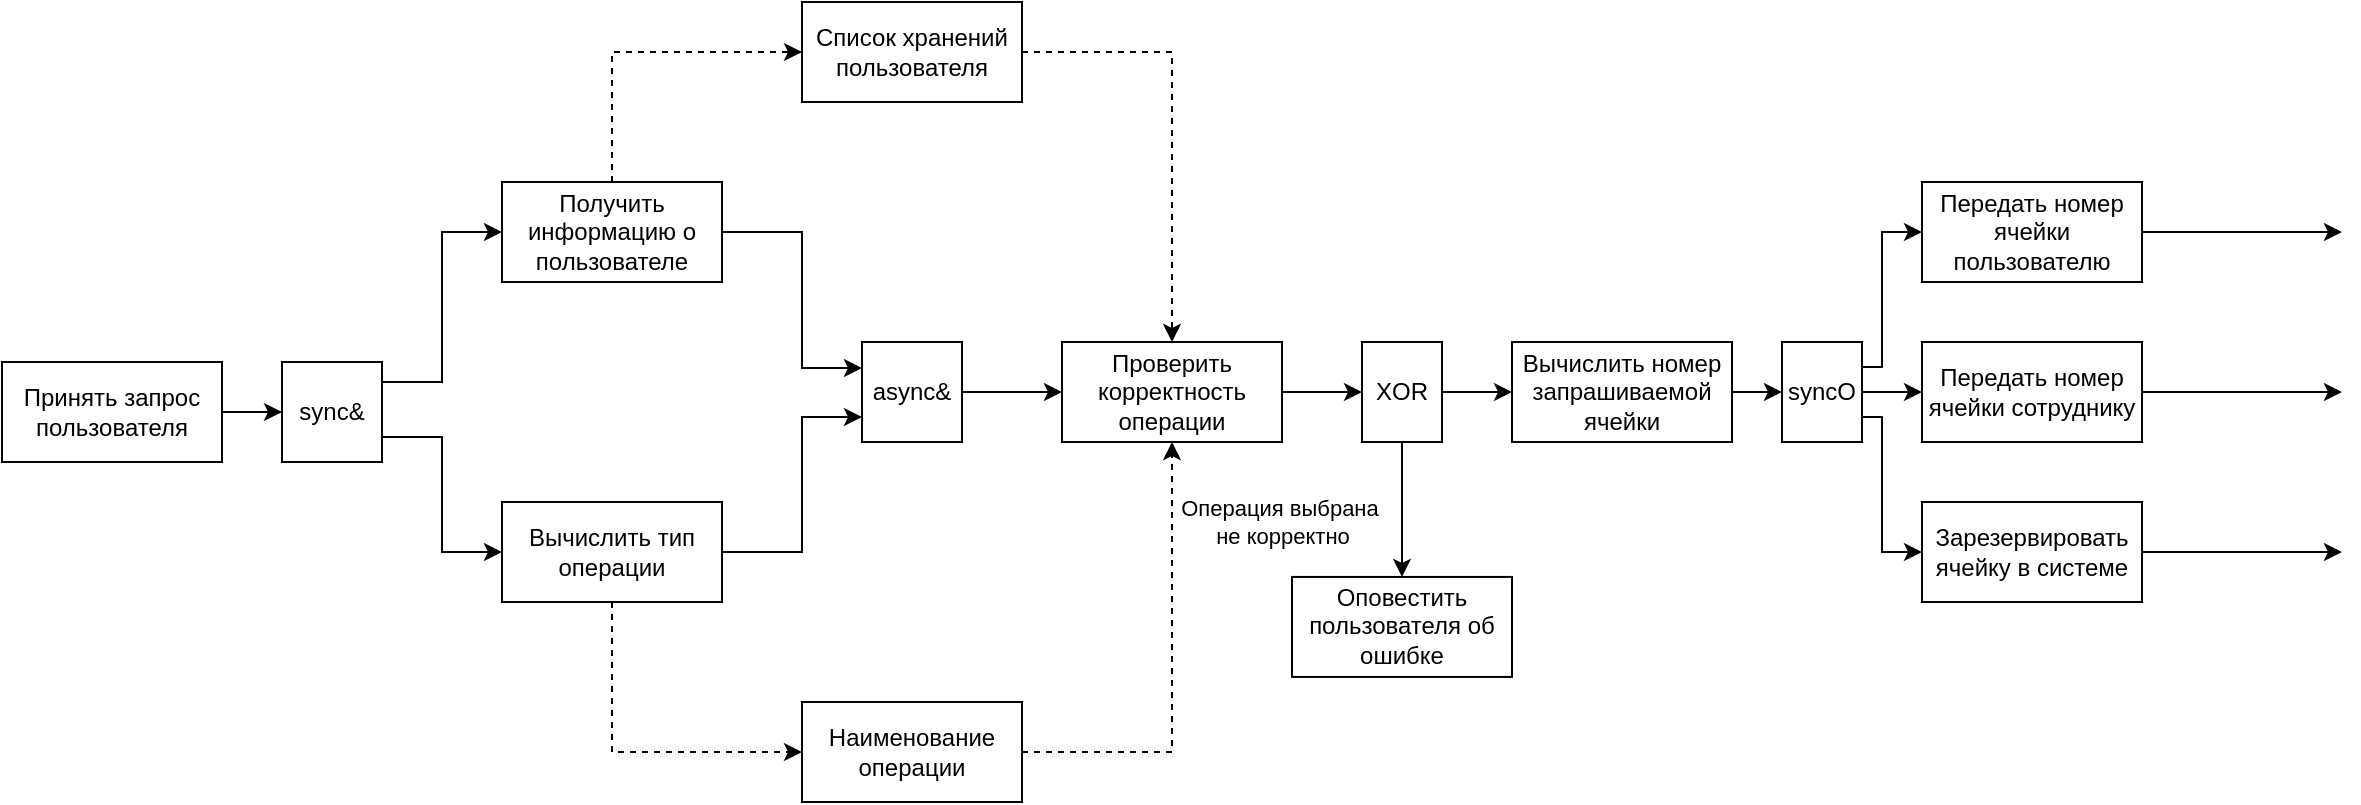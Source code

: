 <mxfile version="24.7.17">
  <diagram name="Page-1" id="fkcGPXQEsKRp4ecsaLaj">
    <mxGraphModel dx="1434" dy="854" grid="1" gridSize="10" guides="1" tooltips="1" connect="1" arrows="1" fold="1" page="1" pageScale="1" pageWidth="850" pageHeight="1100" math="0" shadow="0">
      <root>
        <mxCell id="0" />
        <mxCell id="1" parent="0" />
        <mxCell id="C1bIp-U_Gh9CvJXiZN83-8" style="edgeStyle=orthogonalEdgeStyle;rounded=0;orthogonalLoop=1;jettySize=auto;html=1;exitX=1;exitY=0.5;exitDx=0;exitDy=0;" edge="1" parent="1" source="C1bIp-U_Gh9CvJXiZN83-4" target="C1bIp-U_Gh9CvJXiZN83-7">
          <mxGeometry relative="1" as="geometry" />
        </mxCell>
        <mxCell id="C1bIp-U_Gh9CvJXiZN83-4" value="Принять запрос пользователя" style="html=1;whiteSpace=wrap;" vertex="1" parent="1">
          <mxGeometry x="30" y="270" width="110" height="50" as="geometry" />
        </mxCell>
        <mxCell id="C1bIp-U_Gh9CvJXiZN83-12" style="edgeStyle=orthogonalEdgeStyle;rounded=0;orthogonalLoop=1;jettySize=auto;html=1;entryX=0;entryY=0.25;entryDx=0;entryDy=0;" edge="1" parent="1" source="C1bIp-U_Gh9CvJXiZN83-5" target="C1bIp-U_Gh9CvJXiZN83-11">
          <mxGeometry relative="1" as="geometry">
            <Array as="points">
              <mxPoint x="430" y="205" />
              <mxPoint x="430" y="273" />
              <mxPoint x="460" y="273" />
            </Array>
          </mxGeometry>
        </mxCell>
        <mxCell id="C1bIp-U_Gh9CvJXiZN83-42" style="edgeStyle=orthogonalEdgeStyle;rounded=0;orthogonalLoop=1;jettySize=auto;html=1;entryX=0;entryY=0.5;entryDx=0;entryDy=0;dashed=1;" edge="1" parent="1" source="C1bIp-U_Gh9CvJXiZN83-5" target="C1bIp-U_Gh9CvJXiZN83-38">
          <mxGeometry relative="1" as="geometry">
            <Array as="points">
              <mxPoint x="335" y="115" />
            </Array>
          </mxGeometry>
        </mxCell>
        <mxCell id="C1bIp-U_Gh9CvJXiZN83-5" value="Получить информацию о пользователе" style="html=1;whiteSpace=wrap;" vertex="1" parent="1">
          <mxGeometry x="280" y="180" width="110" height="50" as="geometry" />
        </mxCell>
        <mxCell id="C1bIp-U_Gh9CvJXiZN83-13" style="edgeStyle=orthogonalEdgeStyle;rounded=0;orthogonalLoop=1;jettySize=auto;html=1;entryX=0;entryY=0.75;entryDx=0;entryDy=0;" edge="1" parent="1" source="C1bIp-U_Gh9CvJXiZN83-6" target="C1bIp-U_Gh9CvJXiZN83-11">
          <mxGeometry relative="1" as="geometry">
            <Array as="points">
              <mxPoint x="430" y="365" />
              <mxPoint x="430" y="297" />
            </Array>
          </mxGeometry>
        </mxCell>
        <mxCell id="C1bIp-U_Gh9CvJXiZN83-40" style="edgeStyle=orthogonalEdgeStyle;rounded=0;orthogonalLoop=1;jettySize=auto;html=1;exitX=0.5;exitY=1;exitDx=0;exitDy=0;entryX=0;entryY=0.5;entryDx=0;entryDy=0;dashed=1;" edge="1" parent="1" source="C1bIp-U_Gh9CvJXiZN83-6" target="C1bIp-U_Gh9CvJXiZN83-39">
          <mxGeometry relative="1" as="geometry" />
        </mxCell>
        <mxCell id="C1bIp-U_Gh9CvJXiZN83-6" value="Вычислить тип операции" style="html=1;whiteSpace=wrap;" vertex="1" parent="1">
          <mxGeometry x="280" y="340" width="110" height="50" as="geometry" />
        </mxCell>
        <mxCell id="C1bIp-U_Gh9CvJXiZN83-9" style="edgeStyle=orthogonalEdgeStyle;rounded=0;orthogonalLoop=1;jettySize=auto;html=1;entryX=0;entryY=0.5;entryDx=0;entryDy=0;" edge="1" parent="1" source="C1bIp-U_Gh9CvJXiZN83-7" target="C1bIp-U_Gh9CvJXiZN83-5">
          <mxGeometry relative="1" as="geometry">
            <Array as="points">
              <mxPoint x="250" y="280" />
              <mxPoint x="250" y="205" />
            </Array>
          </mxGeometry>
        </mxCell>
        <mxCell id="C1bIp-U_Gh9CvJXiZN83-10" style="edgeStyle=orthogonalEdgeStyle;rounded=0;orthogonalLoop=1;jettySize=auto;html=1;exitX=1;exitY=0.75;exitDx=0;exitDy=0;entryX=0;entryY=0.5;entryDx=0;entryDy=0;" edge="1" parent="1" source="C1bIp-U_Gh9CvJXiZN83-7" target="C1bIp-U_Gh9CvJXiZN83-6">
          <mxGeometry relative="1" as="geometry" />
        </mxCell>
        <mxCell id="C1bIp-U_Gh9CvJXiZN83-7" value="sync&amp;amp;" style="html=1;whiteSpace=wrap;" vertex="1" parent="1">
          <mxGeometry x="170" y="270" width="50" height="50" as="geometry" />
        </mxCell>
        <mxCell id="C1bIp-U_Gh9CvJXiZN83-16" style="edgeStyle=orthogonalEdgeStyle;rounded=0;orthogonalLoop=1;jettySize=auto;html=1;entryX=0;entryY=0.5;entryDx=0;entryDy=0;" edge="1" parent="1" source="C1bIp-U_Gh9CvJXiZN83-11" target="C1bIp-U_Gh9CvJXiZN83-15">
          <mxGeometry relative="1" as="geometry" />
        </mxCell>
        <mxCell id="C1bIp-U_Gh9CvJXiZN83-11" value="async&amp;amp;" style="html=1;whiteSpace=wrap;" vertex="1" parent="1">
          <mxGeometry x="460" y="260" width="50" height="50" as="geometry" />
        </mxCell>
        <mxCell id="C1bIp-U_Gh9CvJXiZN83-21" style="edgeStyle=orthogonalEdgeStyle;rounded=0;orthogonalLoop=1;jettySize=auto;html=1;" edge="1" parent="1" source="C1bIp-U_Gh9CvJXiZN83-15" target="C1bIp-U_Gh9CvJXiZN83-17">
          <mxGeometry relative="1" as="geometry" />
        </mxCell>
        <mxCell id="C1bIp-U_Gh9CvJXiZN83-15" value="Проверить корректность операции" style="html=1;whiteSpace=wrap;" vertex="1" parent="1">
          <mxGeometry x="560" y="260" width="110" height="50" as="geometry" />
        </mxCell>
        <mxCell id="C1bIp-U_Gh9CvJXiZN83-19" style="edgeStyle=orthogonalEdgeStyle;rounded=0;orthogonalLoop=1;jettySize=auto;html=1;entryX=0.5;entryY=0;entryDx=0;entryDy=0;exitX=0.5;exitY=1;exitDx=0;exitDy=0;" edge="1" parent="1" source="C1bIp-U_Gh9CvJXiZN83-17" target="C1bIp-U_Gh9CvJXiZN83-18">
          <mxGeometry relative="1" as="geometry">
            <Array as="points">
              <mxPoint x="730" y="360" />
              <mxPoint x="730" y="360" />
            </Array>
          </mxGeometry>
        </mxCell>
        <mxCell id="C1bIp-U_Gh9CvJXiZN83-20" value="Операция выбрана&amp;nbsp;&lt;div&gt;не корректно&lt;/div&gt;" style="edgeLabel;html=1;align=center;verticalAlign=middle;resizable=0;points=[];" vertex="1" connectable="0" parent="C1bIp-U_Gh9CvJXiZN83-19">
          <mxGeometry x="0.35" y="-1" relative="1" as="geometry">
            <mxPoint x="-59" y="-6" as="offset" />
          </mxGeometry>
        </mxCell>
        <mxCell id="C1bIp-U_Gh9CvJXiZN83-25" style="edgeStyle=orthogonalEdgeStyle;rounded=0;orthogonalLoop=1;jettySize=auto;html=1;" edge="1" parent="1" source="C1bIp-U_Gh9CvJXiZN83-17" target="C1bIp-U_Gh9CvJXiZN83-24">
          <mxGeometry relative="1" as="geometry" />
        </mxCell>
        <mxCell id="C1bIp-U_Gh9CvJXiZN83-17" value="XOR" style="html=1;whiteSpace=wrap;" vertex="1" parent="1">
          <mxGeometry x="710" y="260" width="40" height="50" as="geometry" />
        </mxCell>
        <mxCell id="C1bIp-U_Gh9CvJXiZN83-18" value="Оповестить пользователя об ошибке" style="html=1;whiteSpace=wrap;" vertex="1" parent="1">
          <mxGeometry x="675" y="377.47" width="110" height="50" as="geometry" />
        </mxCell>
        <mxCell id="C1bIp-U_Gh9CvJXiZN83-36" style="edgeStyle=orthogonalEdgeStyle;rounded=0;orthogonalLoop=1;jettySize=auto;html=1;" edge="1" parent="1" source="C1bIp-U_Gh9CvJXiZN83-23">
          <mxGeometry relative="1" as="geometry">
            <mxPoint x="1200" y="205" as="targetPoint" />
          </mxGeometry>
        </mxCell>
        <mxCell id="C1bIp-U_Gh9CvJXiZN83-23" value="Передать номер ячейки пользователю" style="html=1;whiteSpace=wrap;" vertex="1" parent="1">
          <mxGeometry x="990" y="180" width="110" height="50" as="geometry" />
        </mxCell>
        <mxCell id="C1bIp-U_Gh9CvJXiZN83-30" style="edgeStyle=orthogonalEdgeStyle;rounded=0;orthogonalLoop=1;jettySize=auto;html=1;entryX=0;entryY=0.5;entryDx=0;entryDy=0;" edge="1" parent="1" source="C1bIp-U_Gh9CvJXiZN83-24" target="C1bIp-U_Gh9CvJXiZN83-29">
          <mxGeometry relative="1" as="geometry" />
        </mxCell>
        <mxCell id="C1bIp-U_Gh9CvJXiZN83-24" value="Вычислить номер запрашиваемой ячейки" style="html=1;whiteSpace=wrap;" vertex="1" parent="1">
          <mxGeometry x="785" y="260" width="110" height="50" as="geometry" />
        </mxCell>
        <mxCell id="C1bIp-U_Gh9CvJXiZN83-35" style="edgeStyle=orthogonalEdgeStyle;rounded=0;orthogonalLoop=1;jettySize=auto;html=1;" edge="1" parent="1" source="C1bIp-U_Gh9CvJXiZN83-27">
          <mxGeometry relative="1" as="geometry">
            <mxPoint x="1200" y="285" as="targetPoint" />
          </mxGeometry>
        </mxCell>
        <mxCell id="C1bIp-U_Gh9CvJXiZN83-27" value="Передать номер ячейки сотруднику" style="html=1;whiteSpace=wrap;" vertex="1" parent="1">
          <mxGeometry x="990" y="260" width="110" height="50" as="geometry" />
        </mxCell>
        <mxCell id="C1bIp-U_Gh9CvJXiZN83-37" style="edgeStyle=orthogonalEdgeStyle;rounded=0;orthogonalLoop=1;jettySize=auto;html=1;" edge="1" parent="1" source="C1bIp-U_Gh9CvJXiZN83-28">
          <mxGeometry relative="1" as="geometry">
            <mxPoint x="1200" y="365" as="targetPoint" />
          </mxGeometry>
        </mxCell>
        <mxCell id="C1bIp-U_Gh9CvJXiZN83-28" value="Зарезервировать ячейку в системе" style="html=1;whiteSpace=wrap;" vertex="1" parent="1">
          <mxGeometry x="990" y="340" width="110" height="50" as="geometry" />
        </mxCell>
        <mxCell id="C1bIp-U_Gh9CvJXiZN83-31" style="edgeStyle=orthogonalEdgeStyle;rounded=0;orthogonalLoop=1;jettySize=auto;html=1;entryX=0;entryY=0.5;entryDx=0;entryDy=0;exitX=1;exitY=0.25;exitDx=0;exitDy=0;" edge="1" parent="1" source="C1bIp-U_Gh9CvJXiZN83-29" target="C1bIp-U_Gh9CvJXiZN83-23">
          <mxGeometry relative="1" as="geometry">
            <Array as="points">
              <mxPoint x="970" y="273" />
              <mxPoint x="970" y="205" />
            </Array>
          </mxGeometry>
        </mxCell>
        <mxCell id="C1bIp-U_Gh9CvJXiZN83-32" style="edgeStyle=orthogonalEdgeStyle;rounded=0;orthogonalLoop=1;jettySize=auto;html=1;entryX=0;entryY=0.5;entryDx=0;entryDy=0;" edge="1" parent="1" source="C1bIp-U_Gh9CvJXiZN83-29" target="C1bIp-U_Gh9CvJXiZN83-27">
          <mxGeometry relative="1" as="geometry" />
        </mxCell>
        <mxCell id="C1bIp-U_Gh9CvJXiZN83-33" style="edgeStyle=orthogonalEdgeStyle;rounded=0;orthogonalLoop=1;jettySize=auto;html=1;exitX=1;exitY=0.75;exitDx=0;exitDy=0;entryX=0;entryY=0.5;entryDx=0;entryDy=0;" edge="1" parent="1" source="C1bIp-U_Gh9CvJXiZN83-29" target="C1bIp-U_Gh9CvJXiZN83-28">
          <mxGeometry relative="1" as="geometry">
            <Array as="points">
              <mxPoint x="970" y="298" />
              <mxPoint x="970" y="365" />
            </Array>
          </mxGeometry>
        </mxCell>
        <mxCell id="C1bIp-U_Gh9CvJXiZN83-29" value="syncO" style="html=1;whiteSpace=wrap;" vertex="1" parent="1">
          <mxGeometry x="920" y="260" width="40" height="50" as="geometry" />
        </mxCell>
        <mxCell id="C1bIp-U_Gh9CvJXiZN83-43" style="edgeStyle=orthogonalEdgeStyle;rounded=0;orthogonalLoop=1;jettySize=auto;html=1;entryX=0.5;entryY=0;entryDx=0;entryDy=0;dashed=1;" edge="1" parent="1" source="C1bIp-U_Gh9CvJXiZN83-38" target="C1bIp-U_Gh9CvJXiZN83-15">
          <mxGeometry relative="1" as="geometry" />
        </mxCell>
        <mxCell id="C1bIp-U_Gh9CvJXiZN83-38" value="Список хранений пользователя" style="html=1;whiteSpace=wrap;" vertex="1" parent="1">
          <mxGeometry x="430" y="90" width="110" height="50" as="geometry" />
        </mxCell>
        <mxCell id="C1bIp-U_Gh9CvJXiZN83-41" style="edgeStyle=orthogonalEdgeStyle;rounded=0;orthogonalLoop=1;jettySize=auto;html=1;entryX=0.5;entryY=1;entryDx=0;entryDy=0;dashed=1;" edge="1" parent="1" source="C1bIp-U_Gh9CvJXiZN83-39" target="C1bIp-U_Gh9CvJXiZN83-15">
          <mxGeometry relative="1" as="geometry" />
        </mxCell>
        <mxCell id="C1bIp-U_Gh9CvJXiZN83-39" value="Наименование операции" style="html=1;whiteSpace=wrap;" vertex="1" parent="1">
          <mxGeometry x="430" y="440" width="110" height="50" as="geometry" />
        </mxCell>
      </root>
    </mxGraphModel>
  </diagram>
</mxfile>
